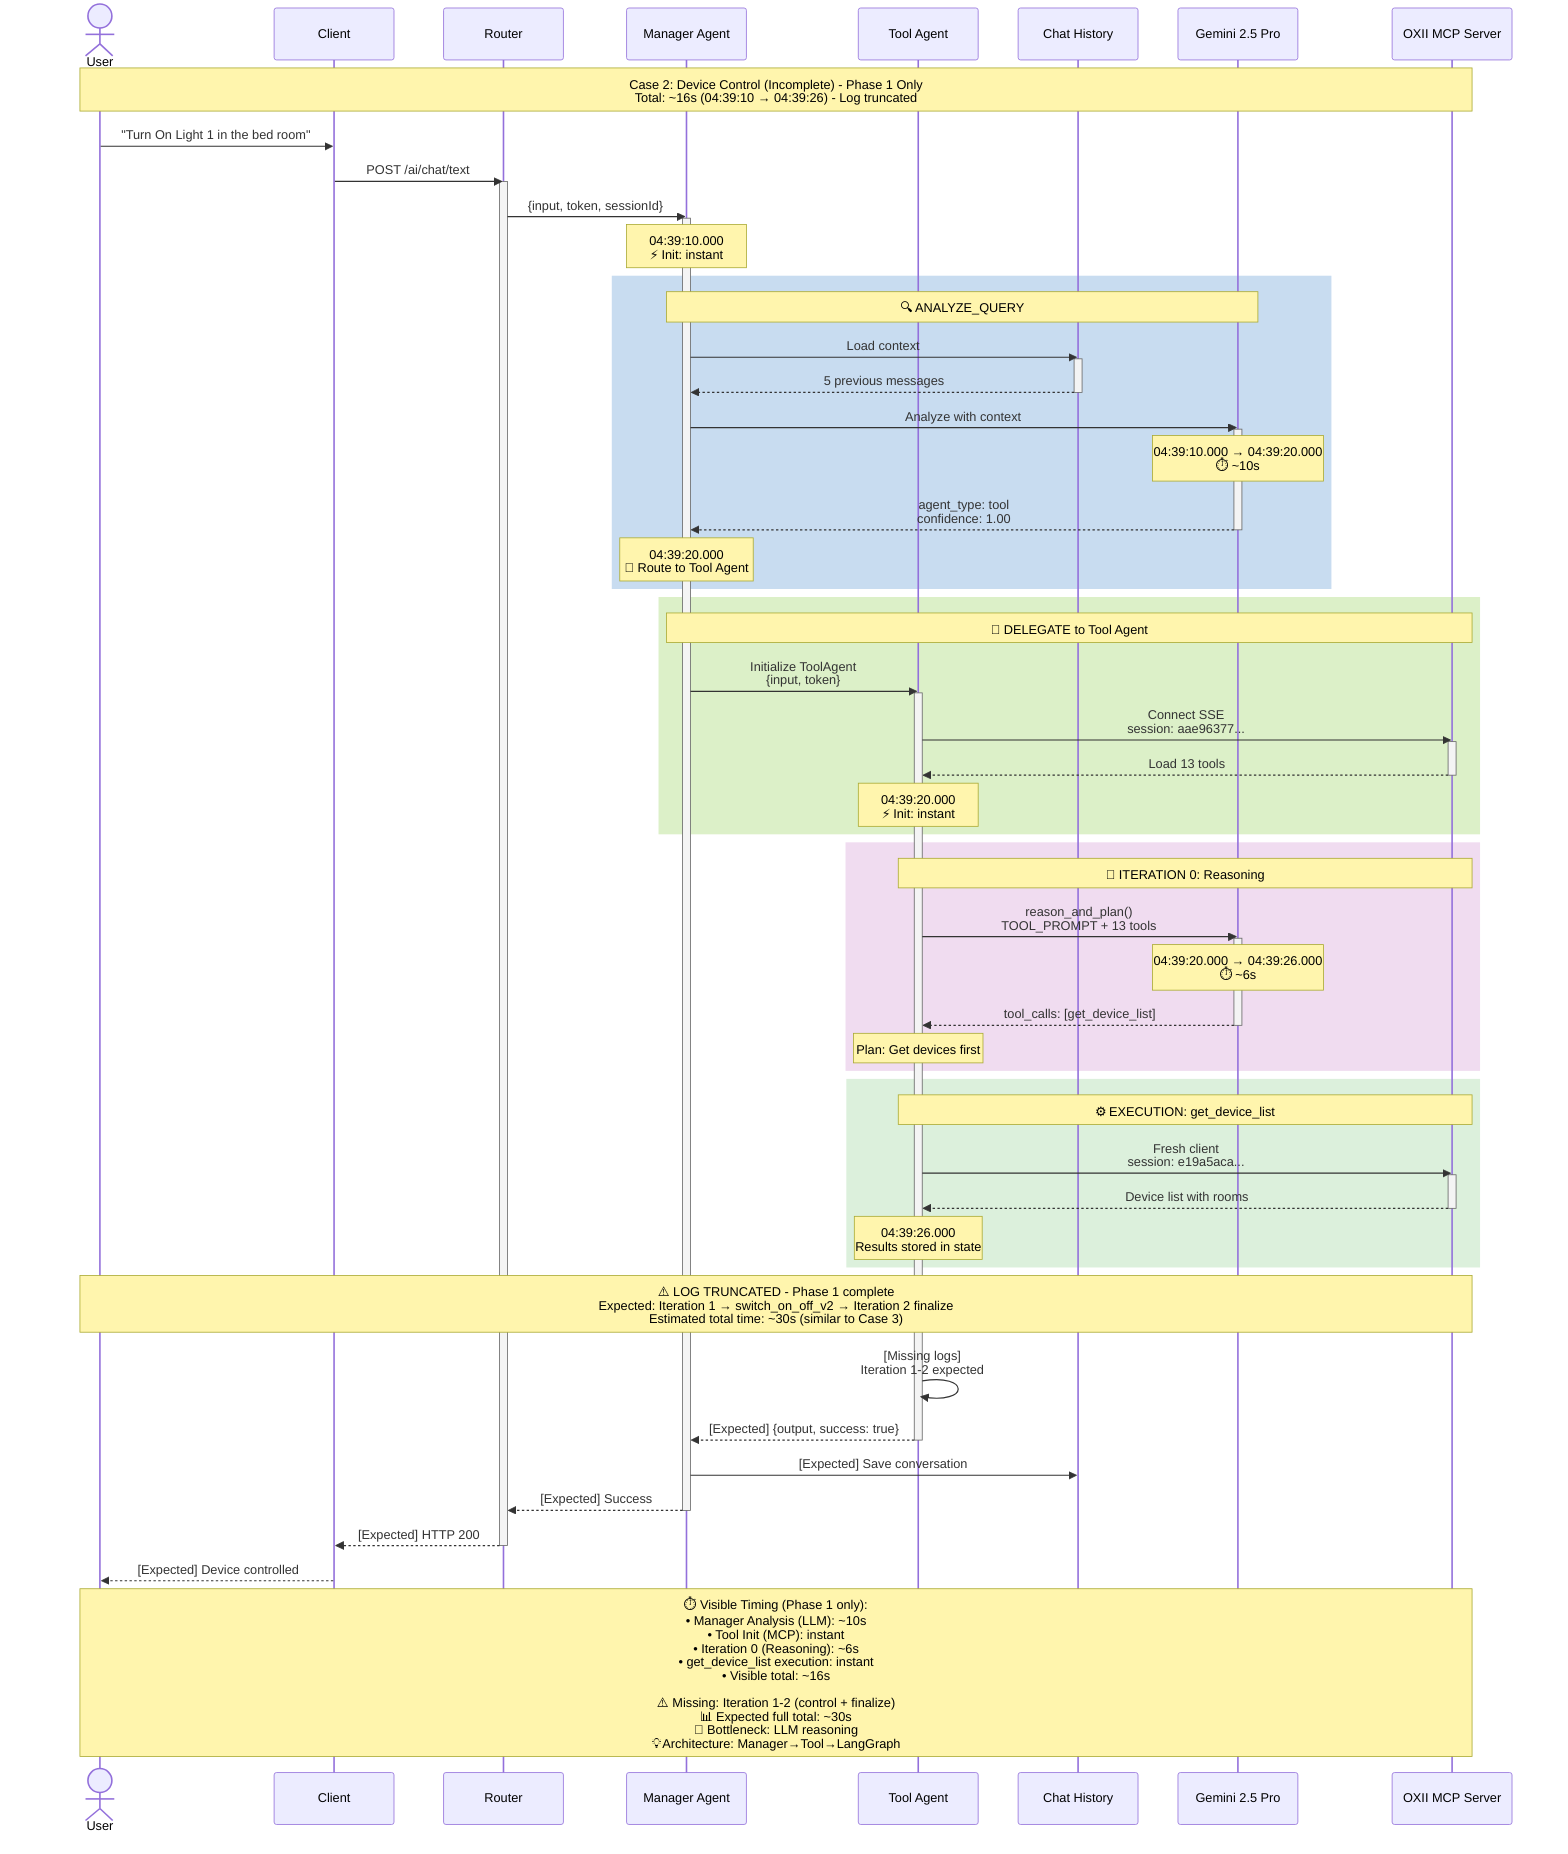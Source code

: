 sequenceDiagram
    actor User
    participant Client
    participant Router
    participant Manager as Manager Agent
    participant Tool as Tool Agent
    participant Redis as Chat History
    participant LLM as Gemini 2.5 Pro
    participant MCP as OXII MCP Server

    Note over User,MCP: Case 2: Device Control (Incomplete) - Phase 1 Only<br/>Total: ~16s (04:39:10 → 04:39:26) - Log truncated

    %% Request Phase
    User->>Client: "Turn On Light 1 in the bed room"
    Client->>Router: POST /ai/chat/text
    activate Router

    %% Manager Processing
    Router->>Manager: {input, token, sessionId}
    activate Manager
    Note over Manager: 04:39:10.000<br/>⚡ Init: instant

    rect rgb(200, 220, 240)
        Note over Manager,LLM: 🔍 ANALYZE_QUERY
        Manager->>Redis: Load context
        activate Redis
        Redis-->>Manager: 5 previous messages
        deactivate Redis

        Manager->>LLM: Analyze with context
        activate LLM
        Note over LLM: 04:39:10.000 → 04:39:20.000<br/>⏱️ ~10s
        LLM-->>Manager: agent_type: tool<br/>confidence: 1.00
        deactivate LLM
        Note over Manager: 04:39:20.000<br/>🎯 Route to Tool Agent
    end

    rect rgb(220, 240, 200)
        Note over Manager,MCP: 🚀 DELEGATE to Tool Agent
        Manager->>Tool: Initialize ToolAgent<br/>{input, token}
        activate Tool
        
        Tool->>MCP: Connect SSE<br/>session: aae96377...
        activate MCP
        MCP-->>Tool: Load 13 tools
        deactivate MCP
        Note over Tool: 04:39:20.000<br/>⚡ Init: instant
    end

    rect rgb(240, 220, 240)
        Note over Tool,MCP: 🧠 ITERATION 0: Reasoning
        Tool->>LLM: reason_and_plan()<br/>TOOL_PROMPT + 13 tools
        activate LLM
        Note over LLM: 04:39:20.000 → 04:39:26.000<br/>⏱️ ~6s
        LLM-->>Tool: tool_calls: [get_device_list]
        deactivate LLM
        Note over Tool: Plan: Get devices first
    end

    rect rgb(220, 240, 220)
        Note over Tool,MCP: ⚙️ EXECUTION: get_device_list
        Tool->>MCP: Fresh client<br/>session: e19a5aca...
        activate MCP
        MCP-->>Tool: Device list with rooms
        deactivate MCP
        Note over Tool: 04:39:26.000<br/>Results stored in state
    end

    Note over User,MCP: ⚠️ LOG TRUNCATED - Phase 1 complete<br/>Expected: Iteration 1 → switch_on_off_v2 → Iteration 2 finalize<br/>Estimated total time: ~30s (similar to Case 3)

    Tool->>Tool: [Missing logs]<br/>Iteration 1-2 expected
    
    Tool-->>Manager: [Expected] {output, success: true}
    deactivate Tool

    Manager->>Redis: [Expected] Save conversation
    Manager-->>Router: [Expected] Success
    deactivate Manager
    Router-->>Client: [Expected] HTTP 200
    deactivate Router
    Client-->>User: [Expected] Device controlled

    %% Timing Breakdown
    Note over User,MCP: ⏱️ Visible Timing (Phase 1 only):<br/>• Manager Analysis (LLM): ~10s<br/>• Tool Init (MCP): instant<br/>• Iteration 0 (Reasoning): ~6s<br/>• get_device_list execution: instant<br/>• Visible total: ~16s<br/><br/>⚠️ Missing: Iteration 1-2 (control + finalize)<br/>📊 Expected full total: ~30s<br/>🔴 Bottleneck: LLM reasoning<br/>💡 Architecture: Manager→Tool→LangGraph